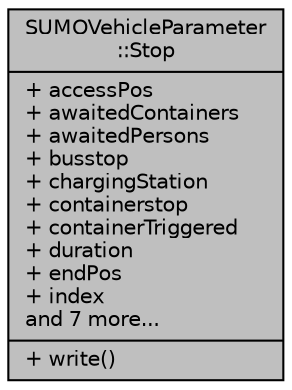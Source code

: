 digraph "SUMOVehicleParameter::Stop"
{
  edge [fontname="Helvetica",fontsize="10",labelfontname="Helvetica",labelfontsize="10"];
  node [fontname="Helvetica",fontsize="10",shape=record];
  Node1 [label="{SUMOVehicleParameter\l::Stop\n|+ accessPos\l+ awaitedContainers\l+ awaitedPersons\l+ busstop\l+ chargingStation\l+ containerstop\l+ containerTriggered\l+ duration\l+ endPos\l+ index\land 7 more...\l|+ write()\l}",height=0.2,width=0.4,color="black", fillcolor="grey75", style="filled", fontcolor="black"];
}

